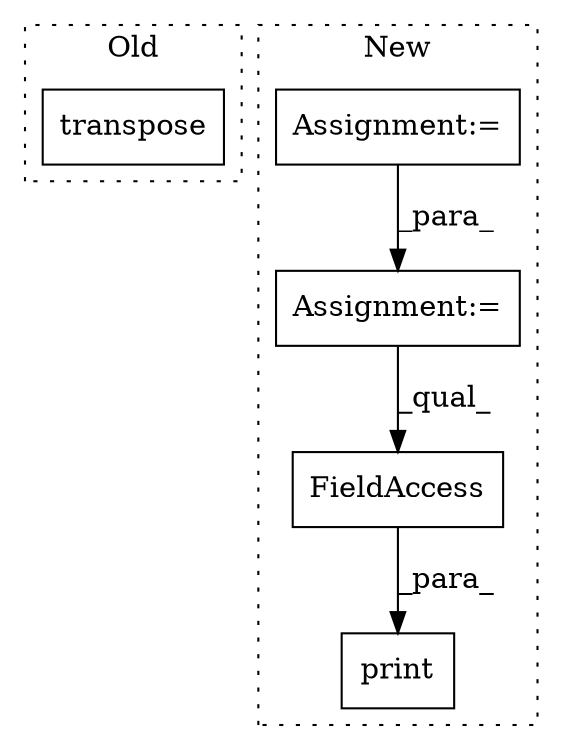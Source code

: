 digraph G {
subgraph cluster0 {
1 [label="transpose" a="32" s="19313,19328" l="10,1" shape="box"];
label = "Old";
style="dotted";
}
subgraph cluster1 {
2 [label="print" a="32" s="9663,9682" l="6,1" shape="box"];
3 [label="FieldAccess" a="22" s="9669" l="13" shape="box"];
4 [label="Assignment:=" a="7" s="9626" l="1" shape="box"];
5 [label="Assignment:=" a="7" s="9522" l="1" shape="box"];
label = "New";
style="dotted";
}
3 -> 2 [label="_para_"];
4 -> 3 [label="_qual_"];
5 -> 4 [label="_para_"];
}